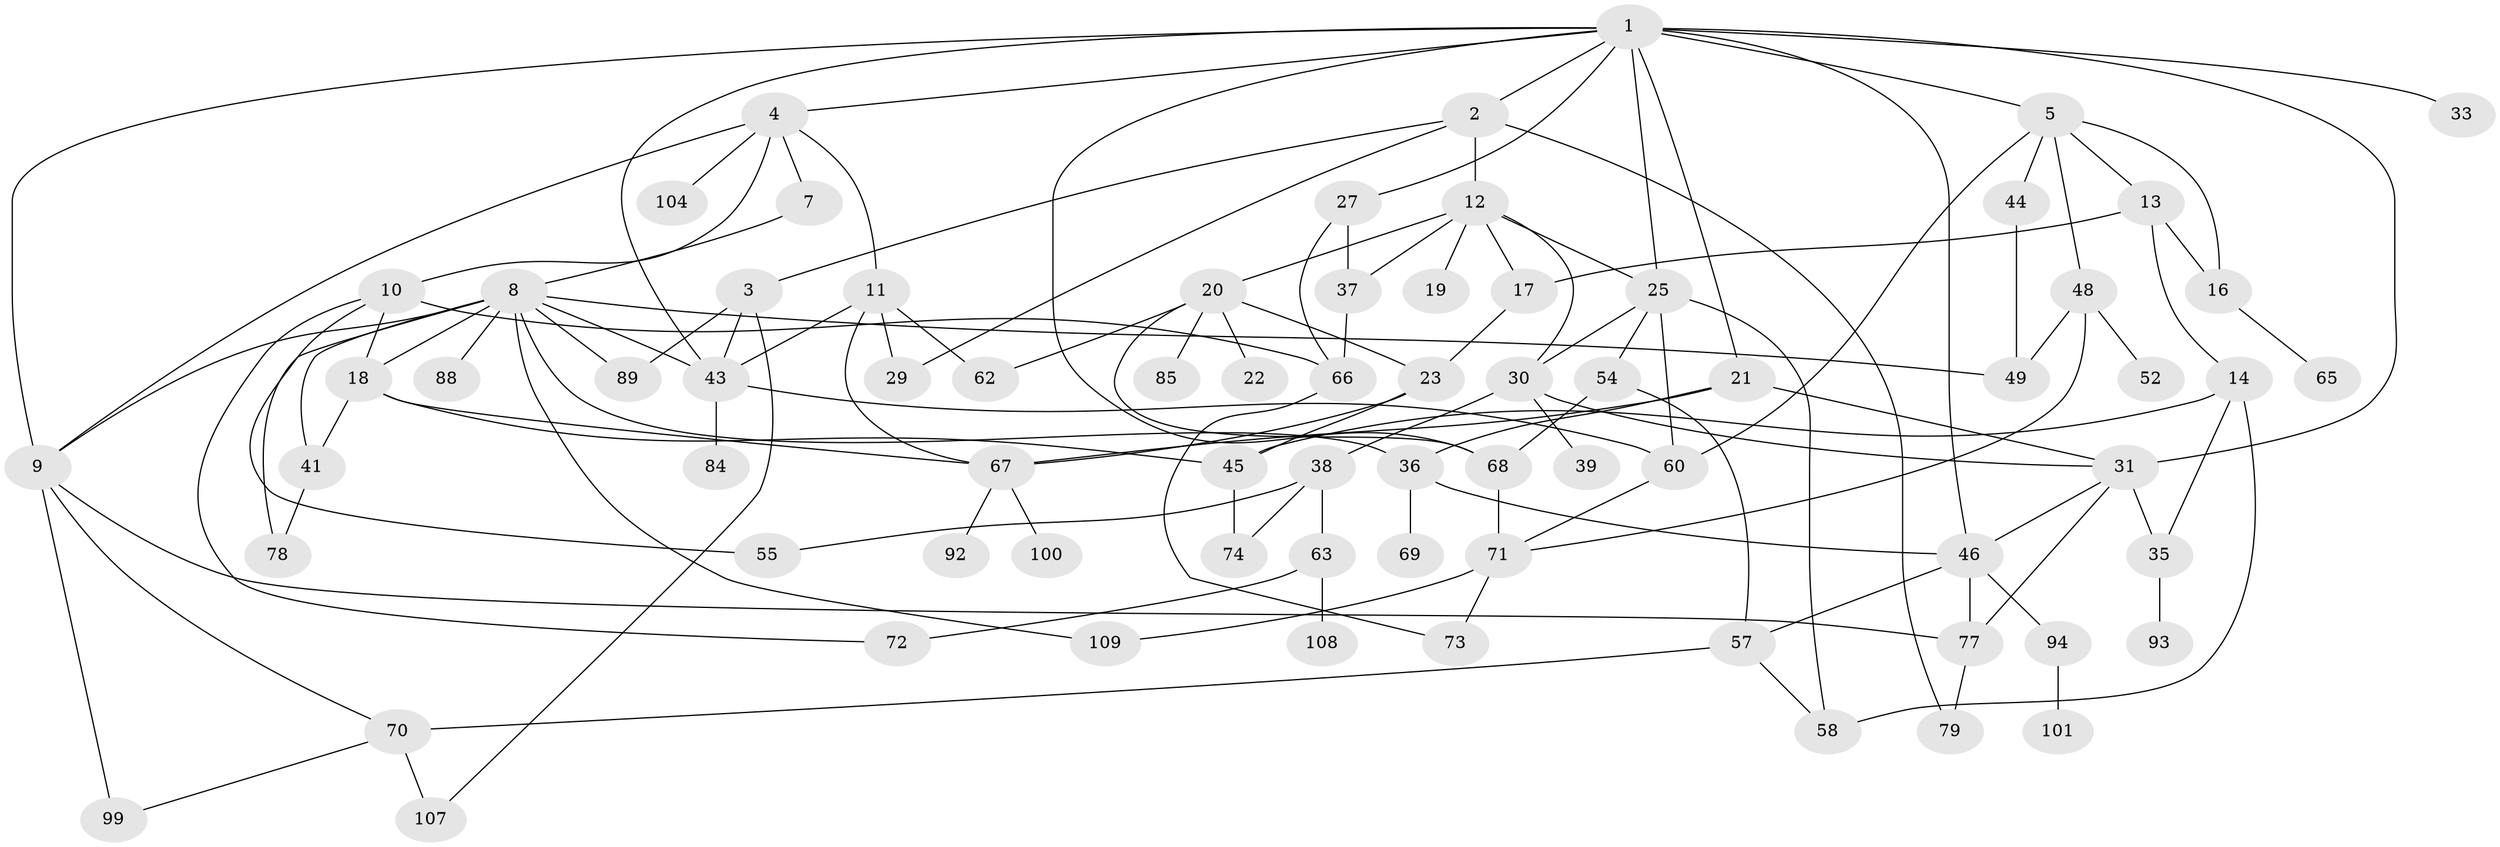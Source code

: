 // Generated by graph-tools (version 1.1) at 2025/51/02/27/25 19:51:40]
// undirected, 74 vertices, 125 edges
graph export_dot {
graph [start="1"]
  node [color=gray90,style=filled];
  1 [super="+6"];
  2 [super="+86"];
  3 [super="+28"];
  4;
  5 [super="+102"];
  7;
  8 [super="+106"];
  9 [super="+32"];
  10 [super="+47"];
  11 [super="+24"];
  12 [super="+15"];
  13;
  14 [super="+53"];
  16 [super="+105"];
  17;
  18 [super="+81"];
  19 [super="+56"];
  20 [super="+59"];
  21;
  22;
  23;
  25 [super="+26"];
  27 [super="+50"];
  29;
  30 [super="+34"];
  31 [super="+40"];
  33;
  35;
  36 [super="+112"];
  37 [super="+51"];
  38 [super="+42"];
  39;
  41 [super="+80"];
  43 [super="+61"];
  44;
  45;
  46 [super="+91"];
  48;
  49 [super="+64"];
  52;
  54;
  55;
  57 [super="+103"];
  58;
  60 [super="+96"];
  62;
  63;
  65;
  66 [super="+83"];
  67 [super="+90"];
  68 [super="+82"];
  69 [super="+97"];
  70 [super="+98"];
  71 [super="+75"];
  72 [super="+76"];
  73 [super="+87"];
  74 [super="+110"];
  77 [super="+95"];
  78;
  79;
  84;
  85;
  88;
  89;
  92;
  93;
  94;
  99;
  100;
  101;
  104;
  107 [super="+111"];
  108;
  109;
  1 -- 2;
  1 -- 4;
  1 -- 5;
  1 -- 21;
  1 -- 27;
  1 -- 68;
  1 -- 25;
  1 -- 9;
  1 -- 43;
  1 -- 31;
  1 -- 33;
  1 -- 46;
  2 -- 3;
  2 -- 12;
  2 -- 79;
  2 -- 29;
  3 -- 43;
  3 -- 107;
  3 -- 89;
  4 -- 7;
  4 -- 9;
  4 -- 10;
  4 -- 11;
  4 -- 104;
  5 -- 13;
  5 -- 44;
  5 -- 48;
  5 -- 60;
  5 -- 16;
  7 -- 8;
  8 -- 41;
  8 -- 88;
  8 -- 89;
  8 -- 43;
  8 -- 18;
  8 -- 109;
  8 -- 78;
  8 -- 9;
  8 -- 49;
  8 -- 36;
  9 -- 70;
  9 -- 77;
  9 -- 99;
  10 -- 18;
  10 -- 55;
  10 -- 66 [weight=2];
  10 -- 72;
  11 -- 29;
  11 -- 62;
  11 -- 43;
  11 -- 67;
  12 -- 17;
  12 -- 19;
  12 -- 20;
  12 -- 25;
  12 -- 37;
  12 -- 30;
  13 -- 14;
  13 -- 16;
  13 -- 17;
  14 -- 35;
  14 -- 45;
  14 -- 58 [weight=2];
  16 -- 65;
  17 -- 23;
  18 -- 67;
  18 -- 45;
  18 -- 41;
  20 -- 22;
  20 -- 85;
  20 -- 68;
  20 -- 62;
  20 -- 23;
  21 -- 31;
  21 -- 36;
  21 -- 67;
  23 -- 67;
  23 -- 45;
  25 -- 30;
  25 -- 54;
  25 -- 60;
  25 -- 58;
  27 -- 37;
  27 -- 66;
  30 -- 39;
  30 -- 38;
  30 -- 31;
  31 -- 35;
  31 -- 77;
  31 -- 46;
  35 -- 93;
  36 -- 69;
  36 -- 46;
  37 -- 66;
  38 -- 63;
  38 -- 74;
  38 -- 55;
  41 -- 78;
  43 -- 84;
  43 -- 60;
  44 -- 49;
  45 -- 74;
  46 -- 94;
  46 -- 77;
  46 -- 57;
  48 -- 52;
  48 -- 71;
  48 -- 49;
  54 -- 57;
  54 -- 68;
  57 -- 58;
  57 -- 70;
  60 -- 71;
  63 -- 72;
  63 -- 108;
  66 -- 73;
  67 -- 92;
  67 -- 100;
  68 -- 71;
  70 -- 99;
  70 -- 107;
  71 -- 73;
  71 -- 109;
  77 -- 79;
  94 -- 101;
}
